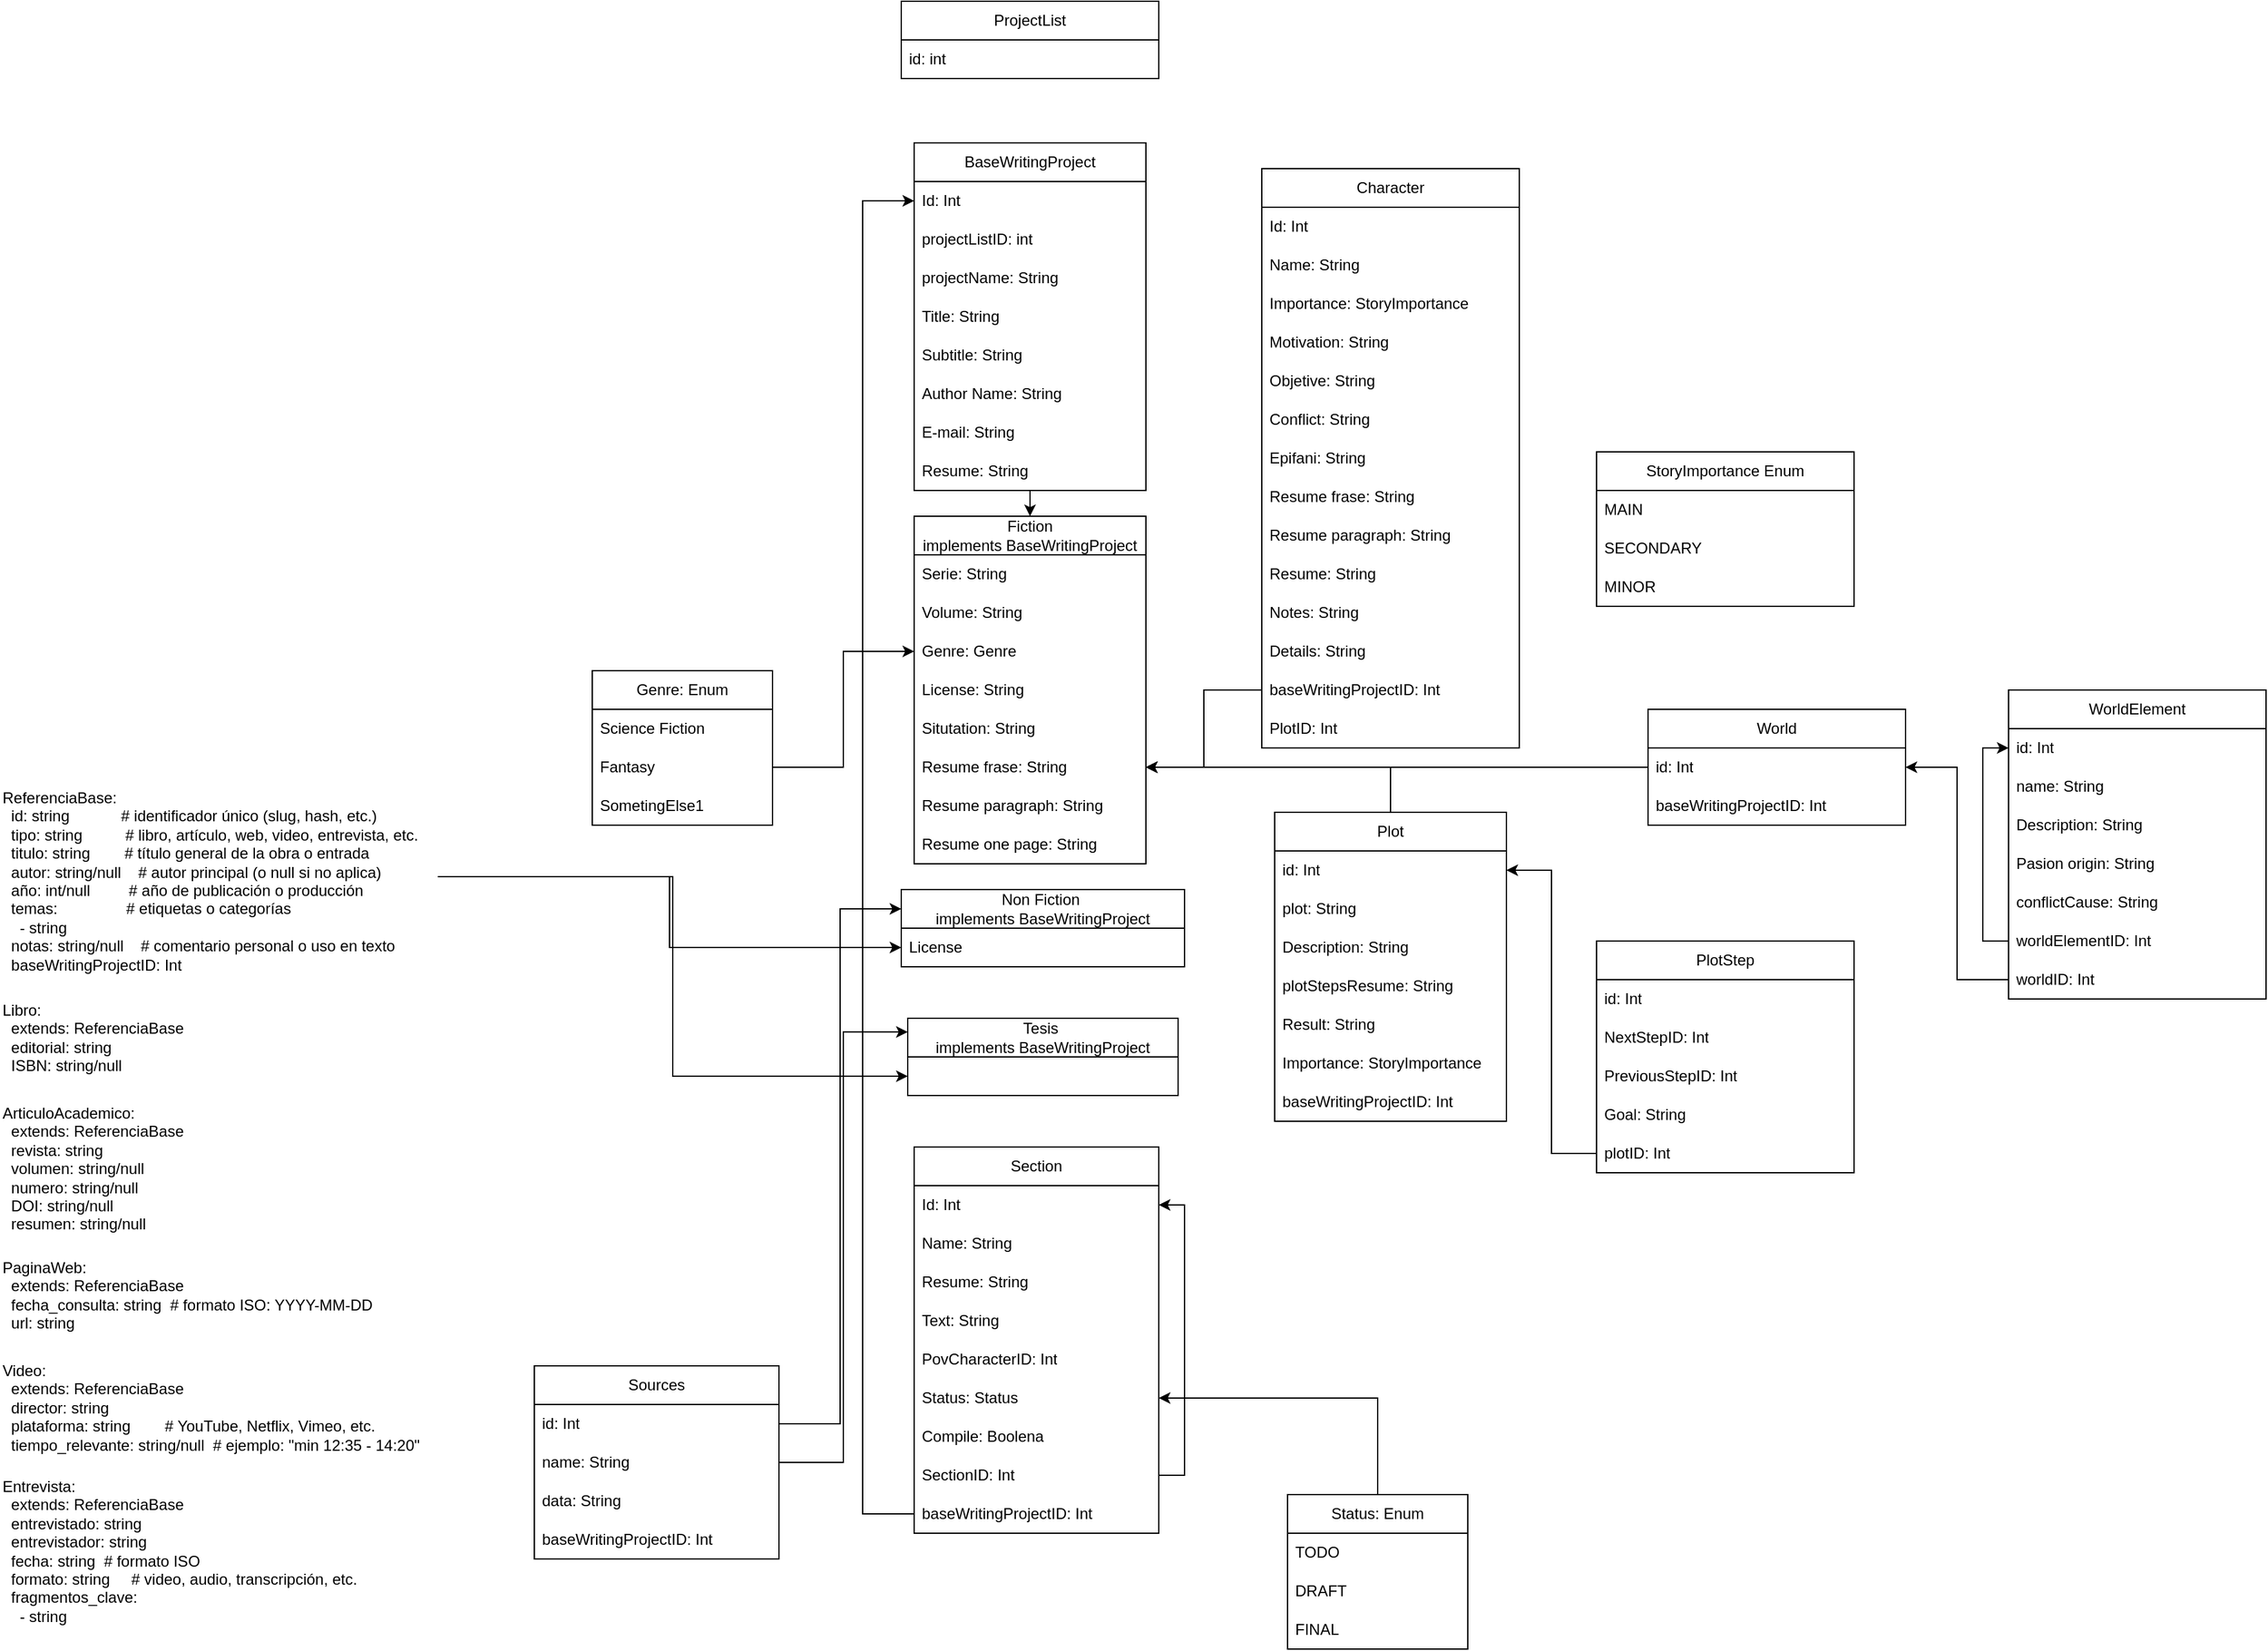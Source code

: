 <mxfile version="27.1.6">
  <diagram name="Página-1" id="FVYXDw3dNOZKf5emx4g6">
    <mxGraphModel dx="2441" dy="1972" grid="1" gridSize="10" guides="1" tooltips="1" connect="1" arrows="1" fold="1" page="1" pageScale="1" pageWidth="850" pageHeight="1100" math="0" shadow="0">
      <root>
        <mxCell id="0" />
        <mxCell id="1" parent="0" />
        <mxCell id="Vzst9AxUtuQRtKNh6hwZ-1" value="Fiction implements&amp;nbsp;BaseWritingProject" style="swimlane;fontStyle=0;childLayout=stackLayout;horizontal=1;startSize=30;horizontalStack=0;resizeParent=1;resizeParentMax=0;resizeLast=0;collapsible=1;marginBottom=0;whiteSpace=wrap;html=1;" parent="1" vertex="1">
          <mxGeometry x="10" y="40" width="180" height="270" as="geometry">
            <mxRectangle x="50" y="40" width="70" height="30" as="alternateBounds" />
          </mxGeometry>
        </mxCell>
        <mxCell id="Vzst9AxUtuQRtKNh6hwZ-26" value="Serie: String" style="text;strokeColor=none;fillColor=none;align=left;verticalAlign=middle;spacingLeft=4;spacingRight=4;overflow=hidden;points=[[0,0.5],[1,0.5]];portConstraint=eastwest;rotatable=0;whiteSpace=wrap;html=1;" parent="Vzst9AxUtuQRtKNh6hwZ-1" vertex="1">
          <mxGeometry y="30" width="180" height="30" as="geometry" />
        </mxCell>
        <mxCell id="Vzst9AxUtuQRtKNh6hwZ-27" value="Volume: String" style="text;strokeColor=none;fillColor=none;align=left;verticalAlign=middle;spacingLeft=4;spacingRight=4;overflow=hidden;points=[[0,0.5],[1,0.5]];portConstraint=eastwest;rotatable=0;whiteSpace=wrap;html=1;" parent="Vzst9AxUtuQRtKNh6hwZ-1" vertex="1">
          <mxGeometry y="60" width="180" height="30" as="geometry" />
        </mxCell>
        <mxCell id="Vzst9AxUtuQRtKNh6hwZ-28" value="Genre: Genre" style="text;strokeColor=none;fillColor=none;align=left;verticalAlign=middle;spacingLeft=4;spacingRight=4;overflow=hidden;points=[[0,0.5],[1,0.5]];portConstraint=eastwest;rotatable=0;whiteSpace=wrap;html=1;" parent="Vzst9AxUtuQRtKNh6hwZ-1" vertex="1">
          <mxGeometry y="90" width="180" height="30" as="geometry" />
        </mxCell>
        <mxCell id="Vzst9AxUtuQRtKNh6hwZ-29" value="License: String" style="text;strokeColor=none;fillColor=none;align=left;verticalAlign=middle;spacingLeft=4;spacingRight=4;overflow=hidden;points=[[0,0.5],[1,0.5]];portConstraint=eastwest;rotatable=0;whiteSpace=wrap;html=1;" parent="Vzst9AxUtuQRtKNh6hwZ-1" vertex="1">
          <mxGeometry y="120" width="180" height="30" as="geometry" />
        </mxCell>
        <mxCell id="Vzst9AxUtuQRtKNh6hwZ-32" value="Situtation: String" style="text;strokeColor=none;fillColor=none;align=left;verticalAlign=middle;spacingLeft=4;spacingRight=4;overflow=hidden;points=[[0,0.5],[1,0.5]];portConstraint=eastwest;rotatable=0;whiteSpace=wrap;html=1;" parent="Vzst9AxUtuQRtKNh6hwZ-1" vertex="1">
          <mxGeometry y="150" width="180" height="30" as="geometry" />
        </mxCell>
        <mxCell id="Vzst9AxUtuQRtKNh6hwZ-33" value="Resume frase: String" style="text;strokeColor=none;fillColor=none;align=left;verticalAlign=middle;spacingLeft=4;spacingRight=4;overflow=hidden;points=[[0,0.5],[1,0.5]];portConstraint=eastwest;rotatable=0;whiteSpace=wrap;html=1;" parent="Vzst9AxUtuQRtKNh6hwZ-1" vertex="1">
          <mxGeometry y="180" width="180" height="30" as="geometry" />
        </mxCell>
        <mxCell id="Vzst9AxUtuQRtKNh6hwZ-34" value="Resume paragraph: String" style="text;strokeColor=none;fillColor=none;align=left;verticalAlign=middle;spacingLeft=4;spacingRight=4;overflow=hidden;points=[[0,0.5],[1,0.5]];portConstraint=eastwest;rotatable=0;whiteSpace=wrap;html=1;" parent="Vzst9AxUtuQRtKNh6hwZ-1" vertex="1">
          <mxGeometry y="210" width="180" height="30" as="geometry" />
        </mxCell>
        <mxCell id="Vzst9AxUtuQRtKNh6hwZ-35" value="Resume one page: String" style="text;strokeColor=none;fillColor=none;align=left;verticalAlign=middle;spacingLeft=4;spacingRight=4;overflow=hidden;points=[[0,0.5],[1,0.5]];portConstraint=eastwest;rotatable=0;whiteSpace=wrap;html=1;" parent="Vzst9AxUtuQRtKNh6hwZ-1" vertex="1">
          <mxGeometry y="240" width="180" height="30" as="geometry" />
        </mxCell>
        <mxCell id="Vzst9AxUtuQRtKNh6hwZ-5" value="Character" style="swimlane;fontStyle=0;childLayout=stackLayout;horizontal=1;startSize=30;horizontalStack=0;resizeParent=1;resizeParentMax=0;resizeLast=0;collapsible=1;marginBottom=0;whiteSpace=wrap;html=1;" parent="1" vertex="1">
          <mxGeometry x="280" y="-230" width="200" height="450" as="geometry" />
        </mxCell>
        <mxCell id="wTqyuKIVNjIW1eiZXpSt-27" value="Id: Int" style="text;strokeColor=none;fillColor=none;align=left;verticalAlign=middle;spacingLeft=4;spacingRight=4;overflow=hidden;points=[[0,0.5],[1,0.5]];portConstraint=eastwest;rotatable=0;whiteSpace=wrap;html=1;" vertex="1" parent="Vzst9AxUtuQRtKNh6hwZ-5">
          <mxGeometry y="30" width="200" height="30" as="geometry" />
        </mxCell>
        <mxCell id="Vzst9AxUtuQRtKNh6hwZ-6" value="Name: String" style="text;strokeColor=none;fillColor=none;align=left;verticalAlign=middle;spacingLeft=4;spacingRight=4;overflow=hidden;points=[[0,0.5],[1,0.5]];portConstraint=eastwest;rotatable=0;whiteSpace=wrap;html=1;" parent="Vzst9AxUtuQRtKNh6hwZ-5" vertex="1">
          <mxGeometry y="60" width="200" height="30" as="geometry" />
        </mxCell>
        <mxCell id="Vzst9AxUtuQRtKNh6hwZ-7" value="Importance: StoryImportance" style="text;strokeColor=none;fillColor=none;align=left;verticalAlign=middle;spacingLeft=4;spacingRight=4;overflow=hidden;points=[[0,0.5],[1,0.5]];portConstraint=eastwest;rotatable=0;whiteSpace=wrap;html=1;" parent="Vzst9AxUtuQRtKNh6hwZ-5" vertex="1">
          <mxGeometry y="90" width="200" height="30" as="geometry" />
        </mxCell>
        <mxCell id="Vzst9AxUtuQRtKNh6hwZ-8" value="Motivation: String" style="text;strokeColor=none;fillColor=none;align=left;verticalAlign=middle;spacingLeft=4;spacingRight=4;overflow=hidden;points=[[0,0.5],[1,0.5]];portConstraint=eastwest;rotatable=0;whiteSpace=wrap;html=1;" parent="Vzst9AxUtuQRtKNh6hwZ-5" vertex="1">
          <mxGeometry y="120" width="200" height="30" as="geometry" />
        </mxCell>
        <mxCell id="wTqyuKIVNjIW1eiZXpSt-26" value="Objetive: String" style="text;strokeColor=none;fillColor=none;align=left;verticalAlign=middle;spacingLeft=4;spacingRight=4;overflow=hidden;points=[[0,0.5],[1,0.5]];portConstraint=eastwest;rotatable=0;whiteSpace=wrap;html=1;" vertex="1" parent="Vzst9AxUtuQRtKNh6hwZ-5">
          <mxGeometry y="150" width="200" height="30" as="geometry" />
        </mxCell>
        <mxCell id="wTqyuKIVNjIW1eiZXpSt-25" value="Conflict: String" style="text;strokeColor=none;fillColor=none;align=left;verticalAlign=middle;spacingLeft=4;spacingRight=4;overflow=hidden;points=[[0,0.5],[1,0.5]];portConstraint=eastwest;rotatable=0;whiteSpace=wrap;html=1;" vertex="1" parent="Vzst9AxUtuQRtKNh6hwZ-5">
          <mxGeometry y="180" width="200" height="30" as="geometry" />
        </mxCell>
        <mxCell id="wTqyuKIVNjIW1eiZXpSt-24" value="Epifani: String" style="text;strokeColor=none;fillColor=none;align=left;verticalAlign=middle;spacingLeft=4;spacingRight=4;overflow=hidden;points=[[0,0.5],[1,0.5]];portConstraint=eastwest;rotatable=0;whiteSpace=wrap;html=1;" vertex="1" parent="Vzst9AxUtuQRtKNh6hwZ-5">
          <mxGeometry y="210" width="200" height="30" as="geometry" />
        </mxCell>
        <mxCell id="wTqyuKIVNjIW1eiZXpSt-23" value="Resume frase: String" style="text;strokeColor=none;fillColor=none;align=left;verticalAlign=middle;spacingLeft=4;spacingRight=4;overflow=hidden;points=[[0,0.5],[1,0.5]];portConstraint=eastwest;rotatable=0;whiteSpace=wrap;html=1;" vertex="1" parent="Vzst9AxUtuQRtKNh6hwZ-5">
          <mxGeometry y="240" width="200" height="30" as="geometry" />
        </mxCell>
        <mxCell id="wTqyuKIVNjIW1eiZXpSt-22" value="Resume paragraph: String" style="text;strokeColor=none;fillColor=none;align=left;verticalAlign=middle;spacingLeft=4;spacingRight=4;overflow=hidden;points=[[0,0.5],[1,0.5]];portConstraint=eastwest;rotatable=0;whiteSpace=wrap;html=1;" vertex="1" parent="Vzst9AxUtuQRtKNh6hwZ-5">
          <mxGeometry y="270" width="200" height="30" as="geometry" />
        </mxCell>
        <mxCell id="wTqyuKIVNjIW1eiZXpSt-21" value="Resume: String" style="text;strokeColor=none;fillColor=none;align=left;verticalAlign=middle;spacingLeft=4;spacingRight=4;overflow=hidden;points=[[0,0.5],[1,0.5]];portConstraint=eastwest;rotatable=0;whiteSpace=wrap;html=1;" vertex="1" parent="Vzst9AxUtuQRtKNh6hwZ-5">
          <mxGeometry y="300" width="200" height="30" as="geometry" />
        </mxCell>
        <mxCell id="wTqyuKIVNjIW1eiZXpSt-20" value="Notes: String" style="text;strokeColor=none;fillColor=none;align=left;verticalAlign=middle;spacingLeft=4;spacingRight=4;overflow=hidden;points=[[0,0.5],[1,0.5]];portConstraint=eastwest;rotatable=0;whiteSpace=wrap;html=1;" vertex="1" parent="Vzst9AxUtuQRtKNh6hwZ-5">
          <mxGeometry y="330" width="200" height="30" as="geometry" />
        </mxCell>
        <mxCell id="wTqyuKIVNjIW1eiZXpSt-19" value="Details: String" style="text;strokeColor=none;fillColor=none;align=left;verticalAlign=middle;spacingLeft=4;spacingRight=4;overflow=hidden;points=[[0,0.5],[1,0.5]];portConstraint=eastwest;rotatable=0;whiteSpace=wrap;html=1;" vertex="1" parent="Vzst9AxUtuQRtKNh6hwZ-5">
          <mxGeometry y="360" width="200" height="30" as="geometry" />
        </mxCell>
        <mxCell id="wTqyuKIVNjIW1eiZXpSt-28" value="baseWritingProjectID: Int" style="text;strokeColor=none;fillColor=none;align=left;verticalAlign=middle;spacingLeft=4;spacingRight=4;overflow=hidden;points=[[0,0.5],[1,0.5]];portConstraint=eastwest;rotatable=0;whiteSpace=wrap;html=1;" vertex="1" parent="Vzst9AxUtuQRtKNh6hwZ-5">
          <mxGeometry y="390" width="200" height="30" as="geometry" />
        </mxCell>
        <mxCell id="wTqyuKIVNjIW1eiZXpSt-29" value="PlotID: Int" style="text;strokeColor=none;fillColor=none;align=left;verticalAlign=middle;spacingLeft=4;spacingRight=4;overflow=hidden;points=[[0,0.5],[1,0.5]];portConstraint=eastwest;rotatable=0;whiteSpace=wrap;html=1;" vertex="1" parent="Vzst9AxUtuQRtKNh6hwZ-5">
          <mxGeometry y="420" width="200" height="30" as="geometry" />
        </mxCell>
        <mxCell id="wTqyuKIVNjIW1eiZXpSt-64" style="edgeStyle=orthogonalEdgeStyle;rounded=0;orthogonalLoop=1;jettySize=auto;html=1;entryX=1;entryY=0.5;entryDx=0;entryDy=0;" edge="1" parent="1" source="Vzst9AxUtuQRtKNh6hwZ-9" target="Vzst9AxUtuQRtKNh6hwZ-33">
          <mxGeometry relative="1" as="geometry" />
        </mxCell>
        <mxCell id="Vzst9AxUtuQRtKNh6hwZ-9" value="Plot" style="swimlane;fontStyle=0;childLayout=stackLayout;horizontal=1;startSize=30;horizontalStack=0;resizeParent=1;resizeParentMax=0;resizeLast=0;collapsible=1;marginBottom=0;whiteSpace=wrap;html=1;" parent="1" vertex="1">
          <mxGeometry x="290" y="270" width="180" height="240" as="geometry" />
        </mxCell>
        <mxCell id="Vzst9AxUtuQRtKNh6hwZ-10" value="id: Int" style="text;strokeColor=none;fillColor=none;align=left;verticalAlign=middle;spacingLeft=4;spacingRight=4;overflow=hidden;points=[[0,0.5],[1,0.5]];portConstraint=eastwest;rotatable=0;whiteSpace=wrap;html=1;" parent="Vzst9AxUtuQRtKNh6hwZ-9" vertex="1">
          <mxGeometry y="30" width="180" height="30" as="geometry" />
        </mxCell>
        <mxCell id="wTqyuKIVNjIW1eiZXpSt-71" value="plot: String" style="text;strokeColor=none;fillColor=none;align=left;verticalAlign=middle;spacingLeft=4;spacingRight=4;overflow=hidden;points=[[0,0.5],[1,0.5]];portConstraint=eastwest;rotatable=0;whiteSpace=wrap;html=1;" vertex="1" parent="Vzst9AxUtuQRtKNh6hwZ-9">
          <mxGeometry y="60" width="180" height="30" as="geometry" />
        </mxCell>
        <mxCell id="wTqyuKIVNjIW1eiZXpSt-72" value="Description: String" style="text;strokeColor=none;fillColor=none;align=left;verticalAlign=middle;spacingLeft=4;spacingRight=4;overflow=hidden;points=[[0,0.5],[1,0.5]];portConstraint=eastwest;rotatable=0;whiteSpace=wrap;html=1;" vertex="1" parent="Vzst9AxUtuQRtKNh6hwZ-9">
          <mxGeometry y="90" width="180" height="30" as="geometry" />
        </mxCell>
        <mxCell id="wTqyuKIVNjIW1eiZXpSt-80" value="plotStepsResume: String" style="text;strokeColor=none;fillColor=none;align=left;verticalAlign=middle;spacingLeft=4;spacingRight=4;overflow=hidden;points=[[0,0.5],[1,0.5]];portConstraint=eastwest;rotatable=0;whiteSpace=wrap;html=1;" vertex="1" parent="Vzst9AxUtuQRtKNh6hwZ-9">
          <mxGeometry y="120" width="180" height="30" as="geometry" />
        </mxCell>
        <mxCell id="wTqyuKIVNjIW1eiZXpSt-73" value="Result: String" style="text;strokeColor=none;fillColor=none;align=left;verticalAlign=middle;spacingLeft=4;spacingRight=4;overflow=hidden;points=[[0,0.5],[1,0.5]];portConstraint=eastwest;rotatable=0;whiteSpace=wrap;html=1;" vertex="1" parent="Vzst9AxUtuQRtKNh6hwZ-9">
          <mxGeometry y="150" width="180" height="30" as="geometry" />
        </mxCell>
        <mxCell id="Vzst9AxUtuQRtKNh6hwZ-11" value="Importance: StoryImportance" style="text;strokeColor=none;fillColor=none;align=left;verticalAlign=middle;spacingLeft=4;spacingRight=4;overflow=hidden;points=[[0,0.5],[1,0.5]];portConstraint=eastwest;rotatable=0;whiteSpace=wrap;html=1;" parent="Vzst9AxUtuQRtKNh6hwZ-9" vertex="1">
          <mxGeometry y="180" width="180" height="30" as="geometry" />
        </mxCell>
        <mxCell id="Vzst9AxUtuQRtKNh6hwZ-12" value="baseWritingProjectID: Int" style="text;strokeColor=none;fillColor=none;align=left;verticalAlign=middle;spacingLeft=4;spacingRight=4;overflow=hidden;points=[[0,0.5],[1,0.5]];portConstraint=eastwest;rotatable=0;whiteSpace=wrap;html=1;" parent="Vzst9AxUtuQRtKNh6hwZ-9" vertex="1">
          <mxGeometry y="210" width="180" height="30" as="geometry" />
        </mxCell>
        <mxCell id="wTqyuKIVNjIW1eiZXpSt-65" style="edgeStyle=orthogonalEdgeStyle;rounded=0;orthogonalLoop=1;jettySize=auto;html=1;entryX=1;entryY=0.5;entryDx=0;entryDy=0;" edge="1" parent="1" source="Vzst9AxUtuQRtKNh6hwZ-13" target="Vzst9AxUtuQRtKNh6hwZ-33">
          <mxGeometry relative="1" as="geometry" />
        </mxCell>
        <mxCell id="Vzst9AxUtuQRtKNh6hwZ-13" value="World" style="swimlane;fontStyle=0;childLayout=stackLayout;horizontal=1;startSize=30;horizontalStack=0;resizeParent=1;resizeParentMax=0;resizeLast=0;collapsible=1;marginBottom=0;whiteSpace=wrap;html=1;" parent="1" vertex="1">
          <mxGeometry x="580" y="190" width="200" height="90" as="geometry" />
        </mxCell>
        <mxCell id="Vzst9AxUtuQRtKNh6hwZ-14" value="id: Int" style="text;strokeColor=none;fillColor=none;align=left;verticalAlign=middle;spacingLeft=4;spacingRight=4;overflow=hidden;points=[[0,0.5],[1,0.5]];portConstraint=eastwest;rotatable=0;whiteSpace=wrap;html=1;" parent="Vzst9AxUtuQRtKNh6hwZ-13" vertex="1">
          <mxGeometry y="30" width="200" height="30" as="geometry" />
        </mxCell>
        <mxCell id="Vzst9AxUtuQRtKNh6hwZ-16" value="baseWritingProjectID: Int" style="text;strokeColor=none;fillColor=none;align=left;verticalAlign=middle;spacingLeft=4;spacingRight=4;overflow=hidden;points=[[0,0.5],[1,0.5]];portConstraint=eastwest;rotatable=0;whiteSpace=wrap;html=1;" parent="Vzst9AxUtuQRtKNh6hwZ-13" vertex="1">
          <mxGeometry y="60" width="200" height="30" as="geometry" />
        </mxCell>
        <mxCell id="Vzst9AxUtuQRtKNh6hwZ-46" value="Sources" style="swimlane;fontStyle=0;childLayout=stackLayout;horizontal=1;startSize=30;horizontalStack=0;resizeParent=1;resizeParentMax=0;resizeLast=0;collapsible=1;marginBottom=0;whiteSpace=wrap;html=1;" parent="1" vertex="1">
          <mxGeometry x="-285" y="700" width="190" height="150" as="geometry" />
        </mxCell>
        <mxCell id="Vzst9AxUtuQRtKNh6hwZ-47" value="id: Int" style="text;strokeColor=none;fillColor=none;align=left;verticalAlign=middle;spacingLeft=4;spacingRight=4;overflow=hidden;points=[[0,0.5],[1,0.5]];portConstraint=eastwest;rotatable=0;whiteSpace=wrap;html=1;" parent="Vzst9AxUtuQRtKNh6hwZ-46" vertex="1">
          <mxGeometry y="30" width="190" height="30" as="geometry" />
        </mxCell>
        <mxCell id="Vzst9AxUtuQRtKNh6hwZ-48" value="name: String" style="text;strokeColor=none;fillColor=none;align=left;verticalAlign=middle;spacingLeft=4;spacingRight=4;overflow=hidden;points=[[0,0.5],[1,0.5]];portConstraint=eastwest;rotatable=0;whiteSpace=wrap;html=1;" parent="Vzst9AxUtuQRtKNh6hwZ-46" vertex="1">
          <mxGeometry y="60" width="190" height="30" as="geometry" />
        </mxCell>
        <mxCell id="wTqyuKIVNjIW1eiZXpSt-100" value="data: String" style="text;strokeColor=none;fillColor=none;align=left;verticalAlign=middle;spacingLeft=4;spacingRight=4;overflow=hidden;points=[[0,0.5],[1,0.5]];portConstraint=eastwest;rotatable=0;whiteSpace=wrap;html=1;" vertex="1" parent="Vzst9AxUtuQRtKNh6hwZ-46">
          <mxGeometry y="90" width="190" height="30" as="geometry" />
        </mxCell>
        <mxCell id="Vzst9AxUtuQRtKNh6hwZ-49" value="baseWritingProjectID: Int" style="text;strokeColor=none;fillColor=none;align=left;verticalAlign=middle;spacingLeft=4;spacingRight=4;overflow=hidden;points=[[0,0.5],[1,0.5]];portConstraint=eastwest;rotatable=0;whiteSpace=wrap;html=1;" parent="Vzst9AxUtuQRtKNh6hwZ-46" vertex="1">
          <mxGeometry y="120" width="190" height="30" as="geometry" />
        </mxCell>
        <mxCell id="Vzst9AxUtuQRtKNh6hwZ-72" value="&lt;div&gt;Section&lt;/div&gt;" style="swimlane;fontStyle=0;childLayout=stackLayout;horizontal=1;startSize=30;horizontalStack=0;resizeParent=1;resizeParentMax=0;resizeLast=0;collapsible=1;marginBottom=0;whiteSpace=wrap;html=1;" parent="1" vertex="1">
          <mxGeometry x="10" y="530" width="190" height="300" as="geometry" />
        </mxCell>
        <mxCell id="wTqyuKIVNjIW1eiZXpSt-13" value="Id: Int" style="text;strokeColor=none;fillColor=none;align=left;verticalAlign=middle;spacingLeft=4;spacingRight=4;overflow=hidden;points=[[0,0.5],[1,0.5]];portConstraint=eastwest;rotatable=0;whiteSpace=wrap;html=1;" vertex="1" parent="Vzst9AxUtuQRtKNh6hwZ-72">
          <mxGeometry y="30" width="190" height="30" as="geometry" />
        </mxCell>
        <mxCell id="Vzst9AxUtuQRtKNh6hwZ-73" value="Name: String" style="text;strokeColor=none;fillColor=none;align=left;verticalAlign=middle;spacingLeft=4;spacingRight=4;overflow=hidden;points=[[0,0.5],[1,0.5]];portConstraint=eastwest;rotatable=0;whiteSpace=wrap;html=1;" parent="Vzst9AxUtuQRtKNh6hwZ-72" vertex="1">
          <mxGeometry y="60" width="190" height="30" as="geometry" />
        </mxCell>
        <mxCell id="Vzst9AxUtuQRtKNh6hwZ-74" value="&lt;div&gt;Resume: String&lt;/div&gt;" style="text;strokeColor=none;fillColor=none;align=left;verticalAlign=middle;spacingLeft=4;spacingRight=4;overflow=hidden;points=[[0,0.5],[1,0.5]];portConstraint=eastwest;rotatable=0;whiteSpace=wrap;html=1;" parent="Vzst9AxUtuQRtKNh6hwZ-72" vertex="1">
          <mxGeometry y="90" width="190" height="30" as="geometry" />
        </mxCell>
        <mxCell id="wTqyuKIVNjIW1eiZXpSt-4" value="Text: String" style="text;strokeColor=none;fillColor=none;align=left;verticalAlign=middle;spacingLeft=4;spacingRight=4;overflow=hidden;points=[[0,0.5],[1,0.5]];portConstraint=eastwest;rotatable=0;whiteSpace=wrap;html=1;" vertex="1" parent="Vzst9AxUtuQRtKNh6hwZ-72">
          <mxGeometry y="120" width="190" height="30" as="geometry" />
        </mxCell>
        <mxCell id="wTqyuKIVNjIW1eiZXpSt-7" value="PovCharacterID: Int" style="text;strokeColor=none;fillColor=none;align=left;verticalAlign=middle;spacingLeft=4;spacingRight=4;overflow=hidden;points=[[0,0.5],[1,0.5]];portConstraint=eastwest;rotatable=0;whiteSpace=wrap;html=1;" vertex="1" parent="Vzst9AxUtuQRtKNh6hwZ-72">
          <mxGeometry y="150" width="190" height="30" as="geometry" />
        </mxCell>
        <mxCell id="wTqyuKIVNjIW1eiZXpSt-5" value="Status: Status" style="text;strokeColor=none;fillColor=none;align=left;verticalAlign=middle;spacingLeft=4;spacingRight=4;overflow=hidden;points=[[0,0.5],[1,0.5]];portConstraint=eastwest;rotatable=0;whiteSpace=wrap;html=1;" vertex="1" parent="Vzst9AxUtuQRtKNh6hwZ-72">
          <mxGeometry y="180" width="190" height="30" as="geometry" />
        </mxCell>
        <mxCell id="wTqyuKIVNjIW1eiZXpSt-6" value="Compile: Boolena" style="text;strokeColor=none;fillColor=none;align=left;verticalAlign=middle;spacingLeft=4;spacingRight=4;overflow=hidden;points=[[0,0.5],[1,0.5]];portConstraint=eastwest;rotatable=0;whiteSpace=wrap;html=1;" vertex="1" parent="Vzst9AxUtuQRtKNh6hwZ-72">
          <mxGeometry y="210" width="190" height="30" as="geometry" />
        </mxCell>
        <mxCell id="wTqyuKIVNjIW1eiZXpSt-92" style="edgeStyle=orthogonalEdgeStyle;rounded=0;orthogonalLoop=1;jettySize=auto;html=1;exitX=1;exitY=0.5;exitDx=0;exitDy=0;entryX=1;entryY=0.5;entryDx=0;entryDy=0;" edge="1" parent="Vzst9AxUtuQRtKNh6hwZ-72" source="Vzst9AxUtuQRtKNh6hwZ-75" target="wTqyuKIVNjIW1eiZXpSt-13">
          <mxGeometry relative="1" as="geometry" />
        </mxCell>
        <mxCell id="Vzst9AxUtuQRtKNh6hwZ-75" value="SectionID: Int" style="text;strokeColor=none;fillColor=none;align=left;verticalAlign=middle;spacingLeft=4;spacingRight=4;overflow=hidden;points=[[0,0.5],[1,0.5]];portConstraint=eastwest;rotatable=0;whiteSpace=wrap;html=1;" parent="Vzst9AxUtuQRtKNh6hwZ-72" vertex="1">
          <mxGeometry y="240" width="190" height="30" as="geometry" />
        </mxCell>
        <mxCell id="wTqyuKIVNjIW1eiZXpSt-47" value="&lt;div&gt;baseWritingProjectID: Int&lt;/div&gt;" style="text;strokeColor=none;fillColor=none;align=left;verticalAlign=middle;spacingLeft=4;spacingRight=4;overflow=hidden;points=[[0,0.5],[1,0.5]];portConstraint=eastwest;rotatable=0;whiteSpace=wrap;html=1;" vertex="1" parent="Vzst9AxUtuQRtKNh6hwZ-72">
          <mxGeometry y="270" width="190" height="30" as="geometry" />
        </mxCell>
        <mxCell id="Vzst9AxUtuQRtKNh6hwZ-87" value="&lt;div&gt;Tesis&amp;nbsp;&lt;/div&gt;&lt;div&gt;implements&amp;nbsp;BaseWritingProject&lt;/div&gt;" style="swimlane;fontStyle=0;childLayout=stackLayout;horizontal=1;startSize=30;horizontalStack=0;resizeParent=1;resizeParentMax=0;resizeLast=0;collapsible=1;marginBottom=0;whiteSpace=wrap;html=1;" parent="1" vertex="1">
          <mxGeometry x="5" y="430" width="210" height="60" as="geometry">
            <mxRectangle x="50" y="40" width="70" height="30" as="alternateBounds" />
          </mxGeometry>
        </mxCell>
        <mxCell id="Vzst9AxUtuQRtKNh6hwZ-116" value="&lt;div&gt;Non Fiction&amp;nbsp;&lt;/div&gt;&lt;div&gt;implements&amp;nbsp;BaseWritingProject&lt;/div&gt;" style="swimlane;fontStyle=0;childLayout=stackLayout;horizontal=1;startSize=30;horizontalStack=0;resizeParent=1;resizeParentMax=0;resizeLast=0;collapsible=1;marginBottom=0;whiteSpace=wrap;html=1;" parent="1" vertex="1">
          <mxGeometry y="330" width="220" height="60" as="geometry">
            <mxRectangle x="50" y="40" width="70" height="30" as="alternateBounds" />
          </mxGeometry>
        </mxCell>
        <mxCell id="Vzst9AxUtuQRtKNh6hwZ-120" value="License" style="text;strokeColor=none;fillColor=none;align=left;verticalAlign=middle;spacingLeft=4;spacingRight=4;overflow=hidden;points=[[0,0.5],[1,0.5]];portConstraint=eastwest;rotatable=0;whiteSpace=wrap;html=1;" parent="Vzst9AxUtuQRtKNh6hwZ-116" vertex="1">
          <mxGeometry y="30" width="220" height="30" as="geometry" />
        </mxCell>
        <mxCell id="wTqyuKIVNjIW1eiZXpSt-62" style="edgeStyle=orthogonalEdgeStyle;rounded=0;orthogonalLoop=1;jettySize=auto;html=1;entryX=1;entryY=0.5;entryDx=0;entryDy=0;" edge="1" parent="1" source="wTqyuKIVNjIW1eiZXpSt-8" target="wTqyuKIVNjIW1eiZXpSt-5">
          <mxGeometry relative="1" as="geometry" />
        </mxCell>
        <mxCell id="wTqyuKIVNjIW1eiZXpSt-8" value="Status: Enum" style="swimlane;fontStyle=0;childLayout=stackLayout;horizontal=1;startSize=30;horizontalStack=0;resizeParent=1;resizeParentMax=0;resizeLast=0;collapsible=1;marginBottom=0;whiteSpace=wrap;html=1;" vertex="1" parent="1">
          <mxGeometry x="300" y="800" width="140" height="120" as="geometry" />
        </mxCell>
        <mxCell id="wTqyuKIVNjIW1eiZXpSt-9" value="TODO" style="text;strokeColor=none;fillColor=none;align=left;verticalAlign=middle;spacingLeft=4;spacingRight=4;overflow=hidden;points=[[0,0.5],[1,0.5]];portConstraint=eastwest;rotatable=0;whiteSpace=wrap;html=1;" vertex="1" parent="wTqyuKIVNjIW1eiZXpSt-8">
          <mxGeometry y="30" width="140" height="30" as="geometry" />
        </mxCell>
        <mxCell id="wTqyuKIVNjIW1eiZXpSt-10" value="DRAFT" style="text;strokeColor=none;fillColor=none;align=left;verticalAlign=middle;spacingLeft=4;spacingRight=4;overflow=hidden;points=[[0,0.5],[1,0.5]];portConstraint=eastwest;rotatable=0;whiteSpace=wrap;html=1;" vertex="1" parent="wTqyuKIVNjIW1eiZXpSt-8">
          <mxGeometry y="60" width="140" height="30" as="geometry" />
        </mxCell>
        <mxCell id="wTqyuKIVNjIW1eiZXpSt-11" value="FINAL" style="text;strokeColor=none;fillColor=none;align=left;verticalAlign=middle;spacingLeft=4;spacingRight=4;overflow=hidden;points=[[0,0.5],[1,0.5]];portConstraint=eastwest;rotatable=0;whiteSpace=wrap;html=1;" vertex="1" parent="wTqyuKIVNjIW1eiZXpSt-8">
          <mxGeometry y="90" width="140" height="30" as="geometry" />
        </mxCell>
        <mxCell id="wTqyuKIVNjIW1eiZXpSt-14" value="Genre: Enum" style="swimlane;fontStyle=0;childLayout=stackLayout;horizontal=1;startSize=30;horizontalStack=0;resizeParent=1;resizeParentMax=0;resizeLast=0;collapsible=1;marginBottom=0;whiteSpace=wrap;html=1;" vertex="1" parent="1">
          <mxGeometry x="-240" y="160" width="140" height="120" as="geometry" />
        </mxCell>
        <mxCell id="wTqyuKIVNjIW1eiZXpSt-15" value="Science Fiction" style="text;strokeColor=none;fillColor=none;align=left;verticalAlign=middle;spacingLeft=4;spacingRight=4;overflow=hidden;points=[[0,0.5],[1,0.5]];portConstraint=eastwest;rotatable=0;whiteSpace=wrap;html=1;" vertex="1" parent="wTqyuKIVNjIW1eiZXpSt-14">
          <mxGeometry y="30" width="140" height="30" as="geometry" />
        </mxCell>
        <mxCell id="wTqyuKIVNjIW1eiZXpSt-16" value="Fantasy" style="text;strokeColor=none;fillColor=none;align=left;verticalAlign=middle;spacingLeft=4;spacingRight=4;overflow=hidden;points=[[0,0.5],[1,0.5]];portConstraint=eastwest;rotatable=0;whiteSpace=wrap;html=1;" vertex="1" parent="wTqyuKIVNjIW1eiZXpSt-14">
          <mxGeometry y="60" width="140" height="30" as="geometry" />
        </mxCell>
        <mxCell id="wTqyuKIVNjIW1eiZXpSt-17" value="SometingElse1" style="text;strokeColor=none;fillColor=none;align=left;verticalAlign=middle;spacingLeft=4;spacingRight=4;overflow=hidden;points=[[0,0.5],[1,0.5]];portConstraint=eastwest;rotatable=0;whiteSpace=wrap;html=1;" vertex="1" parent="wTqyuKIVNjIW1eiZXpSt-14">
          <mxGeometry y="90" width="140" height="30" as="geometry" />
        </mxCell>
        <mxCell id="wTqyuKIVNjIW1eiZXpSt-18" style="edgeStyle=orthogonalEdgeStyle;rounded=0;orthogonalLoop=1;jettySize=auto;html=1;entryX=0;entryY=0.5;entryDx=0;entryDy=0;" edge="1" parent="1" source="wTqyuKIVNjIW1eiZXpSt-16" target="Vzst9AxUtuQRtKNh6hwZ-28">
          <mxGeometry relative="1" as="geometry" />
        </mxCell>
        <mxCell id="wTqyuKIVNjIW1eiZXpSt-51" style="edgeStyle=orthogonalEdgeStyle;rounded=0;orthogonalLoop=1;jettySize=auto;html=1;entryX=0.5;entryY=0;entryDx=0;entryDy=0;" edge="1" parent="1" source="wTqyuKIVNjIW1eiZXpSt-30" target="Vzst9AxUtuQRtKNh6hwZ-1">
          <mxGeometry relative="1" as="geometry" />
        </mxCell>
        <mxCell id="wTqyuKIVNjIW1eiZXpSt-30" value="BaseWritingProject" style="swimlane;fontStyle=0;childLayout=stackLayout;horizontal=1;startSize=30;horizontalStack=0;resizeParent=1;resizeParentMax=0;resizeLast=0;collapsible=1;marginBottom=0;whiteSpace=wrap;html=1;" vertex="1" parent="1">
          <mxGeometry x="10" y="-250" width="180" height="270" as="geometry">
            <mxRectangle x="50" y="40" width="70" height="30" as="alternateBounds" />
          </mxGeometry>
        </mxCell>
        <mxCell id="wTqyuKIVNjIW1eiZXpSt-31" value="Id: Int" style="text;strokeColor=none;fillColor=none;align=left;verticalAlign=middle;spacingLeft=4;spacingRight=4;overflow=hidden;points=[[0,0.5],[1,0.5]];portConstraint=eastwest;rotatable=0;whiteSpace=wrap;html=1;" vertex="1" parent="wTqyuKIVNjIW1eiZXpSt-30">
          <mxGeometry y="30" width="180" height="30" as="geometry" />
        </mxCell>
        <mxCell id="wTqyuKIVNjIW1eiZXpSt-108" value="projectListID: int" style="text;strokeColor=none;fillColor=none;align=left;verticalAlign=middle;spacingLeft=4;spacingRight=4;overflow=hidden;points=[[0,0.5],[1,0.5]];portConstraint=eastwest;rotatable=0;whiteSpace=wrap;html=1;" vertex="1" parent="wTqyuKIVNjIW1eiZXpSt-30">
          <mxGeometry y="60" width="180" height="30" as="geometry" />
        </mxCell>
        <mxCell id="wTqyuKIVNjIW1eiZXpSt-103" value="projectName: String" style="text;strokeColor=none;fillColor=none;align=left;verticalAlign=middle;spacingLeft=4;spacingRight=4;overflow=hidden;points=[[0,0.5],[1,0.5]];portConstraint=eastwest;rotatable=0;whiteSpace=wrap;html=1;" vertex="1" parent="wTqyuKIVNjIW1eiZXpSt-30">
          <mxGeometry y="90" width="180" height="30" as="geometry" />
        </mxCell>
        <mxCell id="wTqyuKIVNjIW1eiZXpSt-32" value="Title: String" style="text;strokeColor=none;fillColor=none;align=left;verticalAlign=middle;spacingLeft=4;spacingRight=4;overflow=hidden;points=[[0,0.5],[1,0.5]];portConstraint=eastwest;rotatable=0;whiteSpace=wrap;html=1;" vertex="1" parent="wTqyuKIVNjIW1eiZXpSt-30">
          <mxGeometry y="120" width="180" height="30" as="geometry" />
        </mxCell>
        <mxCell id="wTqyuKIVNjIW1eiZXpSt-33" value="Subtitle: String" style="text;strokeColor=none;fillColor=none;align=left;verticalAlign=middle;spacingLeft=4;spacingRight=4;overflow=hidden;points=[[0,0.5],[1,0.5]];portConstraint=eastwest;rotatable=0;whiteSpace=wrap;html=1;" vertex="1" parent="wTqyuKIVNjIW1eiZXpSt-30">
          <mxGeometry y="150" width="180" height="30" as="geometry" />
        </mxCell>
        <mxCell id="wTqyuKIVNjIW1eiZXpSt-38" value="Author Name: String" style="text;strokeColor=none;fillColor=none;align=left;verticalAlign=middle;spacingLeft=4;spacingRight=4;overflow=hidden;points=[[0,0.5],[1,0.5]];portConstraint=eastwest;rotatable=0;whiteSpace=wrap;html=1;" vertex="1" parent="wTqyuKIVNjIW1eiZXpSt-30">
          <mxGeometry y="180" width="180" height="30" as="geometry" />
        </mxCell>
        <mxCell id="wTqyuKIVNjIW1eiZXpSt-39" value="E-mail: String" style="text;strokeColor=none;fillColor=none;align=left;verticalAlign=middle;spacingLeft=4;spacingRight=4;overflow=hidden;points=[[0,0.5],[1,0.5]];portConstraint=eastwest;rotatable=0;whiteSpace=wrap;html=1;" vertex="1" parent="wTqyuKIVNjIW1eiZXpSt-30">
          <mxGeometry y="210" width="180" height="30" as="geometry" />
        </mxCell>
        <mxCell id="wTqyuKIVNjIW1eiZXpSt-44" value="Resume: String" style="text;strokeColor=none;fillColor=none;align=left;verticalAlign=middle;spacingLeft=4;spacingRight=4;overflow=hidden;points=[[0,0.5],[1,0.5]];portConstraint=eastwest;rotatable=0;whiteSpace=wrap;html=1;" vertex="1" parent="wTqyuKIVNjIW1eiZXpSt-30">
          <mxGeometry y="240" width="180" height="30" as="geometry" />
        </mxCell>
        <mxCell id="wTqyuKIVNjIW1eiZXpSt-57" style="edgeStyle=orthogonalEdgeStyle;rounded=0;orthogonalLoop=1;jettySize=auto;html=1;entryX=0;entryY=0.25;entryDx=0;entryDy=0;" edge="1" parent="1" source="Vzst9AxUtuQRtKNh6hwZ-47" target="Vzst9AxUtuQRtKNh6hwZ-116">
          <mxGeometry relative="1" as="geometry" />
        </mxCell>
        <mxCell id="wTqyuKIVNjIW1eiZXpSt-61" style="edgeStyle=orthogonalEdgeStyle;rounded=0;orthogonalLoop=1;jettySize=auto;html=1;entryX=0;entryY=0.177;entryDx=0;entryDy=0;entryPerimeter=0;" edge="1" parent="1" source="Vzst9AxUtuQRtKNh6hwZ-46" target="Vzst9AxUtuQRtKNh6hwZ-87">
          <mxGeometry relative="1" as="geometry" />
        </mxCell>
        <mxCell id="wTqyuKIVNjIW1eiZXpSt-66" style="edgeStyle=orthogonalEdgeStyle;rounded=0;orthogonalLoop=1;jettySize=auto;html=1;entryX=1;entryY=0.5;entryDx=0;entryDy=0;" edge="1" parent="1" source="wTqyuKIVNjIW1eiZXpSt-28" target="Vzst9AxUtuQRtKNh6hwZ-33">
          <mxGeometry relative="1" as="geometry" />
        </mxCell>
        <mxCell id="wTqyuKIVNjIW1eiZXpSt-67" value="StoryImportance Enum" style="swimlane;fontStyle=0;childLayout=stackLayout;horizontal=1;startSize=30;horizontalStack=0;resizeParent=1;resizeParentMax=0;resizeLast=0;collapsible=1;marginBottom=0;whiteSpace=wrap;html=1;" vertex="1" parent="1">
          <mxGeometry x="540" y="-10" width="200" height="120" as="geometry" />
        </mxCell>
        <mxCell id="wTqyuKIVNjIW1eiZXpSt-68" value="MAIN" style="text;strokeColor=none;fillColor=none;align=left;verticalAlign=middle;spacingLeft=4;spacingRight=4;overflow=hidden;points=[[0,0.5],[1,0.5]];portConstraint=eastwest;rotatable=0;whiteSpace=wrap;html=1;" vertex="1" parent="wTqyuKIVNjIW1eiZXpSt-67">
          <mxGeometry y="30" width="200" height="30" as="geometry" />
        </mxCell>
        <mxCell id="wTqyuKIVNjIW1eiZXpSt-69" value="SECONDARY" style="text;strokeColor=none;fillColor=none;align=left;verticalAlign=middle;spacingLeft=4;spacingRight=4;overflow=hidden;points=[[0,0.5],[1,0.5]];portConstraint=eastwest;rotatable=0;whiteSpace=wrap;html=1;" vertex="1" parent="wTqyuKIVNjIW1eiZXpSt-67">
          <mxGeometry y="60" width="200" height="30" as="geometry" />
        </mxCell>
        <mxCell id="wTqyuKIVNjIW1eiZXpSt-70" value="MINOR" style="text;strokeColor=none;fillColor=none;align=left;verticalAlign=middle;spacingLeft=4;spacingRight=4;overflow=hidden;points=[[0,0.5],[1,0.5]];portConstraint=eastwest;rotatable=0;whiteSpace=wrap;html=1;" vertex="1" parent="wTqyuKIVNjIW1eiZXpSt-67">
          <mxGeometry y="90" width="200" height="30" as="geometry" />
        </mxCell>
        <mxCell id="wTqyuKIVNjIW1eiZXpSt-74" value="PlotStep" style="swimlane;fontStyle=0;childLayout=stackLayout;horizontal=1;startSize=30;horizontalStack=0;resizeParent=1;resizeParentMax=0;resizeLast=0;collapsible=1;marginBottom=0;whiteSpace=wrap;html=1;" vertex="1" parent="1">
          <mxGeometry x="540" y="370" width="200" height="180" as="geometry" />
        </mxCell>
        <mxCell id="wTqyuKIVNjIW1eiZXpSt-75" value="id: Int" style="text;strokeColor=none;fillColor=none;align=left;verticalAlign=middle;spacingLeft=4;spacingRight=4;overflow=hidden;points=[[0,0.5],[1,0.5]];portConstraint=eastwest;rotatable=0;whiteSpace=wrap;html=1;" vertex="1" parent="wTqyuKIVNjIW1eiZXpSt-74">
          <mxGeometry y="30" width="200" height="30" as="geometry" />
        </mxCell>
        <mxCell id="wTqyuKIVNjIW1eiZXpSt-76" value="NextStepID: Int" style="text;strokeColor=none;fillColor=none;align=left;verticalAlign=middle;spacingLeft=4;spacingRight=4;overflow=hidden;points=[[0,0.5],[1,0.5]];portConstraint=eastwest;rotatable=0;whiteSpace=wrap;html=1;" vertex="1" parent="wTqyuKIVNjIW1eiZXpSt-74">
          <mxGeometry y="60" width="200" height="30" as="geometry" />
        </mxCell>
        <mxCell id="wTqyuKIVNjIW1eiZXpSt-79" value="PreviousStepID: Int" style="text;strokeColor=none;fillColor=none;align=left;verticalAlign=middle;spacingLeft=4;spacingRight=4;overflow=hidden;points=[[0,0.5],[1,0.5]];portConstraint=eastwest;rotatable=0;whiteSpace=wrap;html=1;" vertex="1" parent="wTqyuKIVNjIW1eiZXpSt-74">
          <mxGeometry y="90" width="200" height="30" as="geometry" />
        </mxCell>
        <mxCell id="wTqyuKIVNjIW1eiZXpSt-78" value="Goal: String" style="text;strokeColor=none;fillColor=none;align=left;verticalAlign=middle;spacingLeft=4;spacingRight=4;overflow=hidden;points=[[0,0.5],[1,0.5]];portConstraint=eastwest;rotatable=0;whiteSpace=wrap;html=1;" vertex="1" parent="wTqyuKIVNjIW1eiZXpSt-74">
          <mxGeometry y="120" width="200" height="30" as="geometry" />
        </mxCell>
        <mxCell id="wTqyuKIVNjIW1eiZXpSt-77" value="plotID: Int" style="text;strokeColor=none;fillColor=none;align=left;verticalAlign=middle;spacingLeft=4;spacingRight=4;overflow=hidden;points=[[0,0.5],[1,0.5]];portConstraint=eastwest;rotatable=0;whiteSpace=wrap;html=1;" vertex="1" parent="wTqyuKIVNjIW1eiZXpSt-74">
          <mxGeometry y="150" width="200" height="30" as="geometry" />
        </mxCell>
        <mxCell id="wTqyuKIVNjIW1eiZXpSt-81" style="edgeStyle=orthogonalEdgeStyle;rounded=0;orthogonalLoop=1;jettySize=auto;html=1;entryX=1;entryY=0.5;entryDx=0;entryDy=0;" edge="1" parent="1" source="wTqyuKIVNjIW1eiZXpSt-77" target="Vzst9AxUtuQRtKNh6hwZ-10">
          <mxGeometry relative="1" as="geometry" />
        </mxCell>
        <mxCell id="wTqyuKIVNjIW1eiZXpSt-82" value="WorldElement" style="swimlane;fontStyle=0;childLayout=stackLayout;horizontal=1;startSize=30;horizontalStack=0;resizeParent=1;resizeParentMax=0;resizeLast=0;collapsible=1;marginBottom=0;whiteSpace=wrap;html=1;" vertex="1" parent="1">
          <mxGeometry x="860" y="175" width="200" height="240" as="geometry" />
        </mxCell>
        <mxCell id="wTqyuKIVNjIW1eiZXpSt-83" value="id: Int" style="text;strokeColor=none;fillColor=none;align=left;verticalAlign=middle;spacingLeft=4;spacingRight=4;overflow=hidden;points=[[0,0.5],[1,0.5]];portConstraint=eastwest;rotatable=0;whiteSpace=wrap;html=1;" vertex="1" parent="wTqyuKIVNjIW1eiZXpSt-82">
          <mxGeometry y="30" width="200" height="30" as="geometry" />
        </mxCell>
        <mxCell id="wTqyuKIVNjIW1eiZXpSt-86" value="&lt;div&gt;name: String&lt;/div&gt;" style="text;strokeColor=none;fillColor=none;align=left;verticalAlign=middle;spacingLeft=4;spacingRight=4;overflow=hidden;points=[[0,0.5],[1,0.5]];portConstraint=eastwest;rotatable=0;whiteSpace=wrap;html=1;" vertex="1" parent="wTqyuKIVNjIW1eiZXpSt-82">
          <mxGeometry y="60" width="200" height="30" as="geometry" />
        </mxCell>
        <mxCell id="wTqyuKIVNjIW1eiZXpSt-89" value="Description: String" style="text;strokeColor=none;fillColor=none;align=left;verticalAlign=middle;spacingLeft=4;spacingRight=4;overflow=hidden;points=[[0,0.5],[1,0.5]];portConstraint=eastwest;rotatable=0;whiteSpace=wrap;html=1;" vertex="1" parent="wTqyuKIVNjIW1eiZXpSt-82">
          <mxGeometry y="90" width="200" height="30" as="geometry" />
        </mxCell>
        <mxCell id="wTqyuKIVNjIW1eiZXpSt-88" value="Pasion origin: String" style="text;strokeColor=none;fillColor=none;align=left;verticalAlign=middle;spacingLeft=4;spacingRight=4;overflow=hidden;points=[[0,0.5],[1,0.5]];portConstraint=eastwest;rotatable=0;whiteSpace=wrap;html=1;" vertex="1" parent="wTqyuKIVNjIW1eiZXpSt-82">
          <mxGeometry y="120" width="200" height="30" as="geometry" />
        </mxCell>
        <mxCell id="wTqyuKIVNjIW1eiZXpSt-87" value="conflictCause: String" style="text;strokeColor=none;fillColor=none;align=left;verticalAlign=middle;spacingLeft=4;spacingRight=4;overflow=hidden;points=[[0,0.5],[1,0.5]];portConstraint=eastwest;rotatable=0;whiteSpace=wrap;html=1;" vertex="1" parent="wTqyuKIVNjIW1eiZXpSt-82">
          <mxGeometry y="150" width="200" height="30" as="geometry" />
        </mxCell>
        <mxCell id="wTqyuKIVNjIW1eiZXpSt-90" style="edgeStyle=orthogonalEdgeStyle;rounded=0;orthogonalLoop=1;jettySize=auto;html=1;entryX=0;entryY=0.5;entryDx=0;entryDy=0;" edge="1" parent="wTqyuKIVNjIW1eiZXpSt-82" source="wTqyuKIVNjIW1eiZXpSt-84" target="wTqyuKIVNjIW1eiZXpSt-83">
          <mxGeometry relative="1" as="geometry" />
        </mxCell>
        <mxCell id="wTqyuKIVNjIW1eiZXpSt-84" value="worldElementID: Int" style="text;strokeColor=none;fillColor=none;align=left;verticalAlign=middle;spacingLeft=4;spacingRight=4;overflow=hidden;points=[[0,0.5],[1,0.5]];portConstraint=eastwest;rotatable=0;whiteSpace=wrap;html=1;" vertex="1" parent="wTqyuKIVNjIW1eiZXpSt-82">
          <mxGeometry y="180" width="200" height="30" as="geometry" />
        </mxCell>
        <mxCell id="wTqyuKIVNjIW1eiZXpSt-85" value="worldID: Int" style="text;strokeColor=none;fillColor=none;align=left;verticalAlign=middle;spacingLeft=4;spacingRight=4;overflow=hidden;points=[[0,0.5],[1,0.5]];portConstraint=eastwest;rotatable=0;whiteSpace=wrap;html=1;" vertex="1" parent="wTqyuKIVNjIW1eiZXpSt-82">
          <mxGeometry y="210" width="200" height="30" as="geometry" />
        </mxCell>
        <mxCell id="wTqyuKIVNjIW1eiZXpSt-91" style="edgeStyle=orthogonalEdgeStyle;rounded=0;orthogonalLoop=1;jettySize=auto;html=1;entryX=1;entryY=0.5;entryDx=0;entryDy=0;" edge="1" parent="1" source="wTqyuKIVNjIW1eiZXpSt-85" target="Vzst9AxUtuQRtKNh6hwZ-14">
          <mxGeometry relative="1" as="geometry" />
        </mxCell>
        <mxCell id="wTqyuKIVNjIW1eiZXpSt-93" style="edgeStyle=orthogonalEdgeStyle;rounded=0;orthogonalLoop=1;jettySize=auto;html=1;entryX=0;entryY=0.5;entryDx=0;entryDy=0;" edge="1" parent="1" source="wTqyuKIVNjIW1eiZXpSt-47" target="wTqyuKIVNjIW1eiZXpSt-31">
          <mxGeometry relative="1" as="geometry">
            <Array as="points">
              <mxPoint x="-30" y="815" />
              <mxPoint x="-30" y="-205" />
            </Array>
          </mxGeometry>
        </mxCell>
        <mxCell id="wTqyuKIVNjIW1eiZXpSt-101" style="edgeStyle=orthogonalEdgeStyle;rounded=0;orthogonalLoop=1;jettySize=auto;html=1;entryX=0;entryY=0.5;entryDx=0;entryDy=0;" edge="1" parent="1" source="wTqyuKIVNjIW1eiZXpSt-94" target="Vzst9AxUtuQRtKNh6hwZ-120">
          <mxGeometry relative="1" as="geometry" />
        </mxCell>
        <mxCell id="wTqyuKIVNjIW1eiZXpSt-102" style="edgeStyle=orthogonalEdgeStyle;rounded=0;orthogonalLoop=1;jettySize=auto;html=1;entryX=0;entryY=0.75;entryDx=0;entryDy=0;" edge="1" parent="1" source="wTqyuKIVNjIW1eiZXpSt-94" target="Vzst9AxUtuQRtKNh6hwZ-87">
          <mxGeometry relative="1" as="geometry" />
        </mxCell>
        <mxCell id="wTqyuKIVNjIW1eiZXpSt-94" value="ReferenciaBase:&lt;br&gt;&amp;nbsp; id: string&amp;nbsp; &amp;nbsp; &amp;nbsp; &amp;nbsp; &amp;nbsp; &amp;nbsp; # identificador único (slug, hash, etc.)&lt;br&gt;&amp;nbsp; tipo: string&amp;nbsp; &amp;nbsp; &amp;nbsp; &amp;nbsp; &amp;nbsp; # libro, artículo, web, video, entrevista, etc.&lt;br&gt;&amp;nbsp; titulo: string&amp;nbsp; &amp;nbsp; &amp;nbsp; &amp;nbsp; # título general de la obra o entrada&lt;br&gt;&amp;nbsp; autor: string/null&amp;nbsp; &amp;nbsp; # autor principal (o null si no aplica)&lt;br&gt;&amp;nbsp; año: int/null&amp;nbsp; &amp;nbsp; &amp;nbsp; &amp;nbsp; &amp;nbsp;# año de publicación o producción&lt;br&gt;&amp;nbsp; temas:&amp;nbsp; &amp;nbsp; &amp;nbsp; &amp;nbsp; &amp;nbsp; &amp;nbsp; &amp;nbsp; &amp;nbsp; # etiquetas o categorías&lt;br&gt;&amp;nbsp; &amp;nbsp; - string&lt;br&gt;&lt;div&gt;&amp;nbsp; notas: string/null&amp;nbsp; &amp;nbsp; # comentario personal o uso en texto&lt;/div&gt;&lt;div&gt;&amp;nbsp; baseWritingProjectID: Int&lt;/div&gt;&lt;div&gt;&lt;br&gt;&lt;/div&gt;" style="text;html=1;whiteSpace=wrap;overflow=hidden;rounded=0;" vertex="1" parent="1">
          <mxGeometry x="-700" y="245" width="340" height="150" as="geometry" />
        </mxCell>
        <mxCell id="wTqyuKIVNjIW1eiZXpSt-95" value="Libro:&#xa;  extends: ReferenciaBase&#xa;  editorial: string&#xa;  ISBN: string/null" style="text;whiteSpace=wrap;" vertex="1" parent="1">
          <mxGeometry x="-700" y="410" width="170" height="80" as="geometry" />
        </mxCell>
        <mxCell id="wTqyuKIVNjIW1eiZXpSt-96" value="ArticuloAcademico:&#xa;  extends: ReferenciaBase&#xa;  revista: string&#xa;  volumen: string/null&#xa;  numero: string/null&#xa;  DOI: string/null&#xa;  resumen: string/null" style="text;whiteSpace=wrap;" vertex="1" parent="1">
          <mxGeometry x="-700" y="490" width="170" height="120" as="geometry" />
        </mxCell>
        <mxCell id="wTqyuKIVNjIW1eiZXpSt-97" value="PaginaWeb:&#xa;  extends: ReferenciaBase&#xa;  fecha_consulta: string  # formato ISO: YYYY-MM-DD&#xa;  url: string" style="text;whiteSpace=wrap;" vertex="1" parent="1">
          <mxGeometry x="-700" y="610" width="320" height="80" as="geometry" />
        </mxCell>
        <mxCell id="wTqyuKIVNjIW1eiZXpSt-98" value="Video:&#xa;  extends: ReferenciaBase&#xa;  director: string&#xa;  plataforma: string        # YouTube, Netflix, Vimeo, etc.&#xa;  tiempo_relevante: string/null  # ejemplo: &quot;min 12:35 - 14:20&quot;" style="text;whiteSpace=wrap;" vertex="1" parent="1">
          <mxGeometry x="-700" y="690" width="360" height="100" as="geometry" />
        </mxCell>
        <mxCell id="wTqyuKIVNjIW1eiZXpSt-99" value="Entrevista:&#xa;  extends: ReferenciaBase&#xa;  entrevistado: string&#xa;  entrevistador: string&#xa;  fecha: string  # formato ISO&#xa;  formato: string     # video, audio, transcripción, etc.&#xa;  fragmentos_clave: &#xa;    - string" style="text;whiteSpace=wrap;" vertex="1" parent="1">
          <mxGeometry x="-700" y="780" width="310" height="140" as="geometry" />
        </mxCell>
        <mxCell id="wTqyuKIVNjIW1eiZXpSt-104" value="ProjectList" style="swimlane;fontStyle=0;childLayout=stackLayout;horizontal=1;startSize=30;horizontalStack=0;resizeParent=1;resizeParentMax=0;resizeLast=0;collapsible=1;marginBottom=0;whiteSpace=wrap;html=1;" vertex="1" parent="1">
          <mxGeometry y="-360" width="200" height="60" as="geometry" />
        </mxCell>
        <mxCell id="wTqyuKIVNjIW1eiZXpSt-105" value="id: int" style="text;strokeColor=none;fillColor=none;align=left;verticalAlign=middle;spacingLeft=4;spacingRight=4;overflow=hidden;points=[[0,0.5],[1,0.5]];portConstraint=eastwest;rotatable=0;whiteSpace=wrap;html=1;" vertex="1" parent="wTqyuKIVNjIW1eiZXpSt-104">
          <mxGeometry y="30" width="200" height="30" as="geometry" />
        </mxCell>
      </root>
    </mxGraphModel>
  </diagram>
</mxfile>
